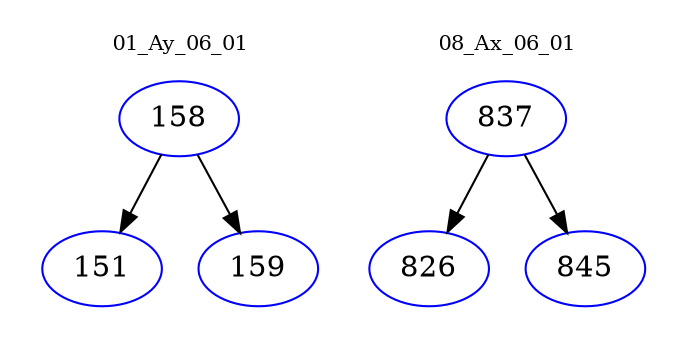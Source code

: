 digraph{
subgraph cluster_0 {
color = white
label = "01_Ay_06_01";
fontsize=10;
T0_158 [label="158", color="blue"]
T0_158 -> T0_151 [color="black"]
T0_151 [label="151", color="blue"]
T0_158 -> T0_159 [color="black"]
T0_159 [label="159", color="blue"]
}
subgraph cluster_1 {
color = white
label = "08_Ax_06_01";
fontsize=10;
T1_837 [label="837", color="blue"]
T1_837 -> T1_826 [color="black"]
T1_826 [label="826", color="blue"]
T1_837 -> T1_845 [color="black"]
T1_845 [label="845", color="blue"]
}
}

